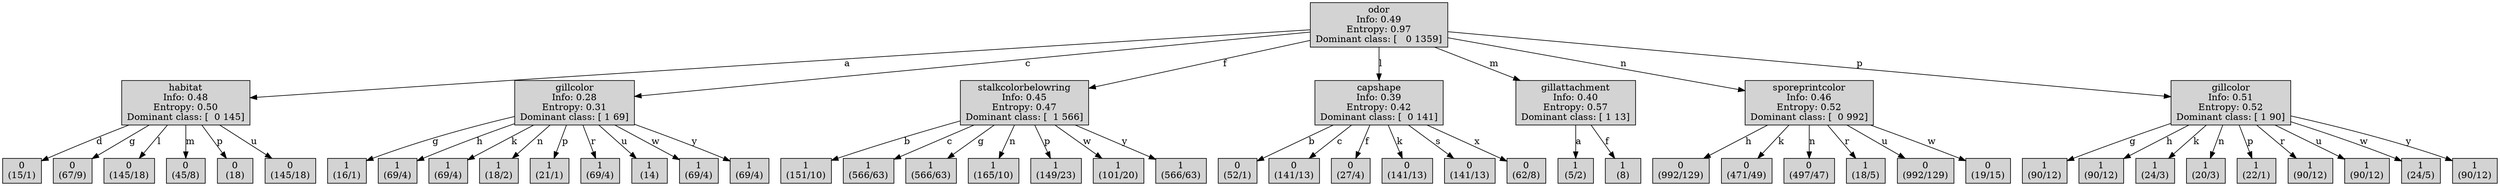 digraph ID3_Tree {
"0" [shape=box, style=filled, label="odor
Info: 0.49
Entropy: 0.97
Dominant class: [   0 1359]
", weight=1]
"1" [shape=box, style=filled, label="habitat
Info: 0.48
Entropy: 0.50
Dominant class: [  0 145]
", weight=2]
0 -> 1 [ label = "a"];
"2" [shape=box, style=filled, label="0
(15/1)
", weight=3]
1 -> 2 [ label = "d"];
"3" [shape=box, style=filled, label="0
(67/9)
", weight=3]
1 -> 3 [ label = "g"];
"4" [shape=box, style=filled, label="0
(145/18)
", weight=3]
1 -> 4 [ label = "l"];
"5" [shape=box, style=filled, label="0
(45/8)
", weight=3]
1 -> 5 [ label = "m"];
"6" [shape=box, style=filled, label="0
(18)
", weight=3]
1 -> 6 [ label = "p"];
"7" [shape=box, style=filled, label="0
(145/18)
", weight=3]
1 -> 7 [ label = "u"];
"8" [shape=box, style=filled, label="gillcolor
Info: 0.28
Entropy: 0.31
Dominant class: [ 1 69]
", weight=2]
0 -> 8 [ label = "c"];
"9" [shape=box, style=filled, label="1
(16/1)
", weight=3]
8 -> 9 [ label = "g"];
"10" [shape=box, style=filled, label="1
(69/4)
", weight=3]
8 -> 10 [ label = "h"];
"11" [shape=box, style=filled, label="1
(69/4)
", weight=3]
8 -> 11 [ label = "k"];
"12" [shape=box, style=filled, label="1
(18/2)
", weight=3]
8 -> 12 [ label = "n"];
"13" [shape=box, style=filled, label="1
(21/1)
", weight=3]
8 -> 13 [ label = "p"];
"14" [shape=box, style=filled, label="1
(69/4)
", weight=3]
8 -> 14 [ label = "r"];
"15" [shape=box, style=filled, label="1
(14)
", weight=3]
8 -> 15 [ label = "u"];
"16" [shape=box, style=filled, label="1
(69/4)
", weight=3]
8 -> 16 [ label = "w"];
"17" [shape=box, style=filled, label="1
(69/4)
", weight=3]
8 -> 17 [ label = "y"];
"18" [shape=box, style=filled, label="stalkcolorbelowring
Info: 0.45
Entropy: 0.47
Dominant class: [  1 566]
", weight=2]
0 -> 18 [ label = "f"];
"19" [shape=box, style=filled, label="1
(151/10)
", weight=3]
18 -> 19 [ label = "b"];
"20" [shape=box, style=filled, label="1
(566/63)
", weight=3]
18 -> 20 [ label = "c"];
"21" [shape=box, style=filled, label="1
(566/63)
", weight=3]
18 -> 21 [ label = "g"];
"22" [shape=box, style=filled, label="1
(165/10)
", weight=3]
18 -> 22 [ label = "n"];
"23" [shape=box, style=filled, label="1
(149/23)
", weight=3]
18 -> 23 [ label = "p"];
"24" [shape=box, style=filled, label="1
(101/20)
", weight=3]
18 -> 24 [ label = "w"];
"25" [shape=box, style=filled, label="1
(566/63)
", weight=3]
18 -> 25 [ label = "y"];
"26" [shape=box, style=filled, label="capshape
Info: 0.39
Entropy: 0.42
Dominant class: [  0 141]
", weight=2]
0 -> 26 [ label = "l"];
"27" [shape=box, style=filled, label="0
(52/1)
", weight=3]
26 -> 27 [ label = "b"];
"28" [shape=box, style=filled, label="0
(141/13)
", weight=3]
26 -> 28 [ label = "c"];
"29" [shape=box, style=filled, label="0
(27/4)
", weight=3]
26 -> 29 [ label = "f"];
"30" [shape=box, style=filled, label="0
(141/13)
", weight=3]
26 -> 30 [ label = "k"];
"31" [shape=box, style=filled, label="0
(141/13)
", weight=3]
26 -> 31 [ label = "s"];
"32" [shape=box, style=filled, label="0
(62/8)
", weight=3]
26 -> 32 [ label = "x"];
"33" [shape=box, style=filled, label="gillattachment
Info: 0.40
Entropy: 0.57
Dominant class: [ 1 13]
", weight=2]
0 -> 33 [ label = "m"];
"34" [shape=box, style=filled, label="1
(5/2)
", weight=3]
33 -> 34 [ label = "a"];
"35" [shape=box, style=filled, label="1
(8)
", weight=3]
33 -> 35 [ label = "f"];
"36" [shape=box, style=filled, label="sporeprintcolor
Info: 0.46
Entropy: 0.52
Dominant class: [  0 992]
", weight=2]
0 -> 36 [ label = "n"];
"37" [shape=box, style=filled, label="0
(992/129)
", weight=3]
36 -> 37 [ label = "h"];
"38" [shape=box, style=filled, label="0
(471/49)
", weight=3]
36 -> 38 [ label = "k"];
"39" [shape=box, style=filled, label="0
(497/47)
", weight=3]
36 -> 39 [ label = "n"];
"40" [shape=box, style=filled, label="1
(18/5)
", weight=3]
36 -> 40 [ label = "r"];
"41" [shape=box, style=filled, label="0
(992/129)
", weight=3]
36 -> 41 [ label = "u"];
"42" [shape=box, style=filled, label="0
(19/15)
", weight=3]
36 -> 42 [ label = "w"];
"43" [shape=box, style=filled, label="gillcolor
Info: 0.51
Entropy: 0.52
Dominant class: [ 1 90]
", weight=2]
0 -> 43 [ label = "p"];
"44" [shape=box, style=filled, label="1
(90/12)
", weight=3]
43 -> 44 [ label = "g"];
"45" [shape=box, style=filled, label="1
(90/12)
", weight=3]
43 -> 45 [ label = "h"];
"46" [shape=box, style=filled, label="1
(24/3)
", weight=3]
43 -> 46 [ label = "k"];
"47" [shape=box, style=filled, label="1
(20/3)
", weight=3]
43 -> 47 [ label = "n"];
"48" [shape=box, style=filled, label="1
(22/1)
", weight=3]
43 -> 48 [ label = "p"];
"49" [shape=box, style=filled, label="1
(90/12)
", weight=3]
43 -> 49 [ label = "r"];
"50" [shape=box, style=filled, label="1
(90/12)
", weight=3]
43 -> 50 [ label = "u"];
"51" [shape=box, style=filled, label="1
(24/5)
", weight=3]
43 -> 51 [ label = "w"];
"52" [shape=box, style=filled, label="1
(90/12)
", weight=3]
43 -> 52 [ label = "y"];
{rank=same; 0;};
{rank=same; 1;8;18;26;33;36;43;};
{rank=same; 2;3;4;5;6;7;9;10;11;12;13;14;15;16;17;19;20;21;22;23;24;25;27;28;29;30;31;32;34;35;37;38;39;40;41;42;44;45;46;47;48;49;50;51;52;};
}